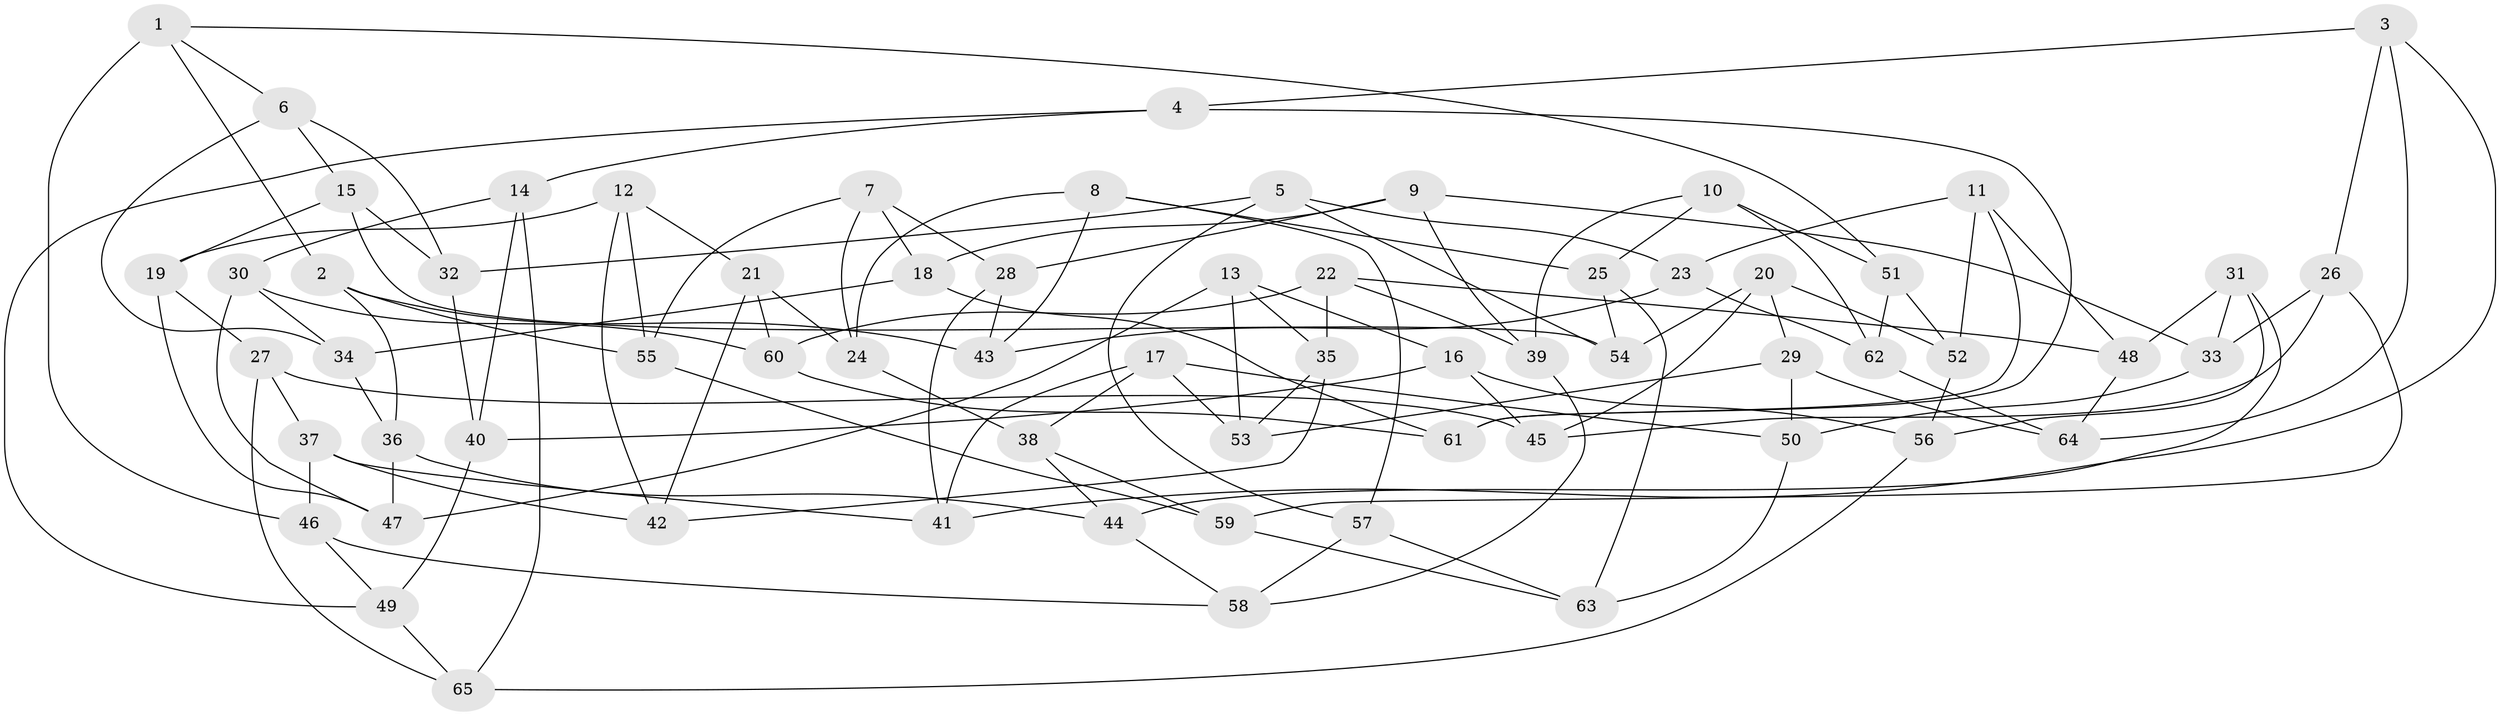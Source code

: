 // coarse degree distribution, {6: 0.6216216216216216, 5: 0.10810810810810811, 4: 0.2702702702702703}
// Generated by graph-tools (version 1.1) at 2025/42/03/06/25 10:42:18]
// undirected, 65 vertices, 130 edges
graph export_dot {
graph [start="1"]
  node [color=gray90,style=filled];
  1;
  2;
  3;
  4;
  5;
  6;
  7;
  8;
  9;
  10;
  11;
  12;
  13;
  14;
  15;
  16;
  17;
  18;
  19;
  20;
  21;
  22;
  23;
  24;
  25;
  26;
  27;
  28;
  29;
  30;
  31;
  32;
  33;
  34;
  35;
  36;
  37;
  38;
  39;
  40;
  41;
  42;
  43;
  44;
  45;
  46;
  47;
  48;
  49;
  50;
  51;
  52;
  53;
  54;
  55;
  56;
  57;
  58;
  59;
  60;
  61;
  62;
  63;
  64;
  65;
  1 -- 46;
  1 -- 2;
  1 -- 6;
  1 -- 51;
  2 -- 36;
  2 -- 43;
  2 -- 55;
  3 -- 41;
  3 -- 26;
  3 -- 64;
  3 -- 4;
  4 -- 14;
  4 -- 49;
  4 -- 61;
  5 -- 23;
  5 -- 54;
  5 -- 57;
  5 -- 32;
  6 -- 32;
  6 -- 34;
  6 -- 15;
  7 -- 18;
  7 -- 28;
  7 -- 24;
  7 -- 55;
  8 -- 25;
  8 -- 24;
  8 -- 43;
  8 -- 57;
  9 -- 18;
  9 -- 28;
  9 -- 33;
  9 -- 39;
  10 -- 51;
  10 -- 25;
  10 -- 62;
  10 -- 39;
  11 -- 61;
  11 -- 48;
  11 -- 23;
  11 -- 52;
  12 -- 19;
  12 -- 42;
  12 -- 21;
  12 -- 55;
  13 -- 16;
  13 -- 47;
  13 -- 35;
  13 -- 53;
  14 -- 65;
  14 -- 30;
  14 -- 40;
  15 -- 19;
  15 -- 32;
  15 -- 54;
  16 -- 40;
  16 -- 56;
  16 -- 45;
  17 -- 41;
  17 -- 50;
  17 -- 53;
  17 -- 38;
  18 -- 61;
  18 -- 34;
  19 -- 27;
  19 -- 47;
  20 -- 52;
  20 -- 54;
  20 -- 29;
  20 -- 45;
  21 -- 42;
  21 -- 24;
  21 -- 60;
  22 -- 60;
  22 -- 35;
  22 -- 39;
  22 -- 48;
  23 -- 62;
  23 -- 43;
  24 -- 38;
  25 -- 54;
  25 -- 63;
  26 -- 33;
  26 -- 45;
  26 -- 59;
  27 -- 65;
  27 -- 45;
  27 -- 37;
  28 -- 43;
  28 -- 41;
  29 -- 53;
  29 -- 50;
  29 -- 64;
  30 -- 47;
  30 -- 60;
  30 -- 34;
  31 -- 56;
  31 -- 48;
  31 -- 44;
  31 -- 33;
  32 -- 40;
  33 -- 50;
  34 -- 36;
  35 -- 42;
  35 -- 53;
  36 -- 47;
  36 -- 44;
  37 -- 41;
  37 -- 46;
  37 -- 42;
  38 -- 44;
  38 -- 59;
  39 -- 58;
  40 -- 49;
  44 -- 58;
  46 -- 49;
  46 -- 58;
  48 -- 64;
  49 -- 65;
  50 -- 63;
  51 -- 52;
  51 -- 62;
  52 -- 56;
  55 -- 59;
  56 -- 65;
  57 -- 58;
  57 -- 63;
  59 -- 63;
  60 -- 61;
  62 -- 64;
}
